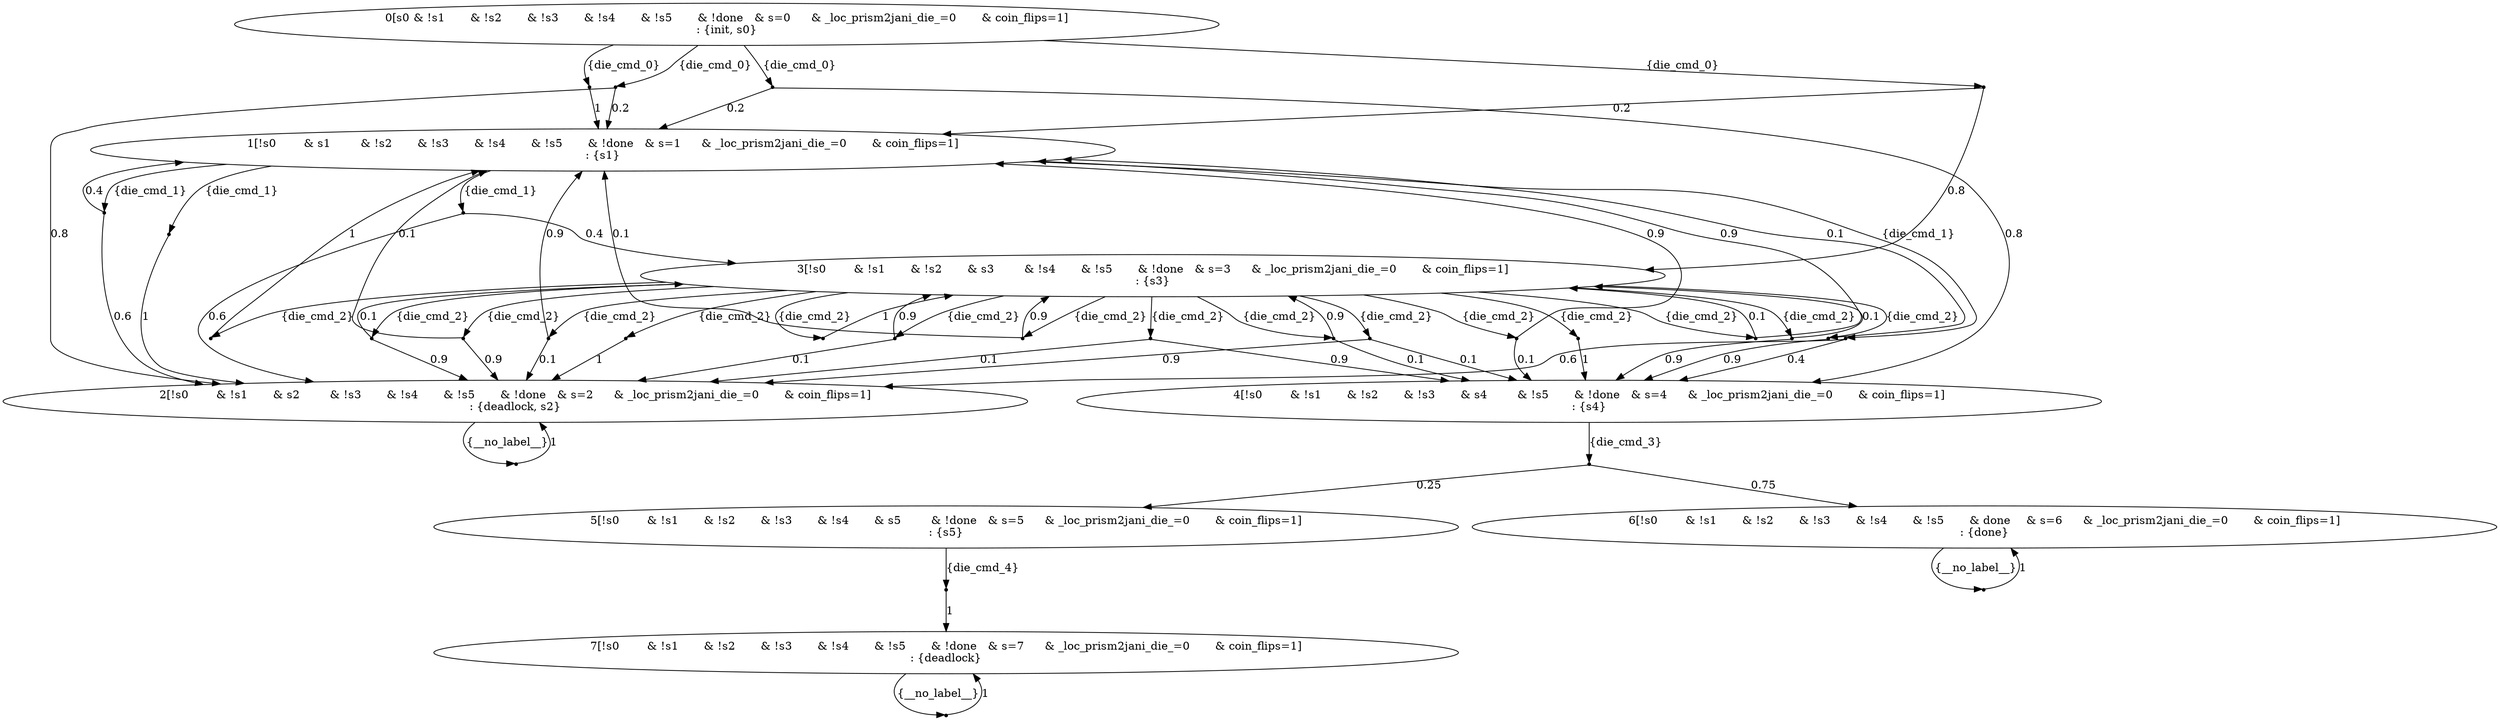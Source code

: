 digraph model {
	0 [ label = "0[s0	& !s1	& !s2	& !s3	& !s4	& !s5	& !done	& s=0	& _loc_prism2jani_die_=0	& coin_flips=1]
: {init, s0}" ];
	1 [ label = "1[!s0	& s1	& !s2	& !s3	& !s4	& !s5	& !done	& s=1	& _loc_prism2jani_die_=0	& coin_flips=1]
: {s1}" ];
	2 [ label = "2[!s0	& !s1	& s2	& !s3	& !s4	& !s5	& !done	& s=2	& _loc_prism2jani_die_=0	& coin_flips=1]
: {deadlock, s2}" ];
	3 [ label = "3[!s0	& !s1	& !s2	& s3	& !s4	& !s5	& !done	& s=3	& _loc_prism2jani_die_=0	& coin_flips=1]
: {s3}" ];
	4 [ label = "4[!s0	& !s1	& !s2	& !s3	& s4	& !s5	& !done	& s=4	& _loc_prism2jani_die_=0	& coin_flips=1]
: {s4}" ];
	5 [ label = "5[!s0	& !s1	& !s2	& !s3	& !s4	& s5	& !done	& s=5	& _loc_prism2jani_die_=0	& coin_flips=1]
: {s5}" ];
	6 [ label = "6[!s0	& !s1	& !s2	& !s3	& !s4	& !s5	& done	& s=6	& _loc_prism2jani_die_=0	& coin_flips=1]
: {done}" ];
	7 [ label = "7[!s0	& !s1	& !s2	& !s3	& !s4	& !s5	& !done	& s=7	& _loc_prism2jani_die_=0	& coin_flips=1]
: {deadlock}" ];
	"0c0" [shape = "point"];
	0 -> "0c0" [ label = "{die_cmd_0}"]
;
	"0c0" -> 1 [ label= "1" ];
	"0c1" [shape = "point"];
	0 -> "0c1" [ label = "{die_cmd_0}"]
;
	"0c1" -> 1 [ label= "0.2" ];
	"0c1" -> 2 [ label= "0.8" ];
	"0c2" [shape = "point"];
	0 -> "0c2" [ label = "{die_cmd_0}"]
;
	"0c2" -> 1 [ label= "0.2" ];
	"0c2" -> 3 [ label= "0.8" ];
	"0c3" [shape = "point"];
	0 -> "0c3" [ label = "{die_cmd_0}"]
;
	"0c3" -> 1 [ label= "0.2" ];
	"0c3" -> 4 [ label= "0.8" ];
	"1c0" [shape = "point"];
	1 -> "1c0" [ label = "{die_cmd_1}"]
;
	"1c0" -> 1 [ label= "0.4" ];
	"1c0" -> 2 [ label= "0.6" ];
	"1c1" [shape = "point"];
	1 -> "1c1" [ label = "{die_cmd_1}"]
;
	"1c1" -> 2 [ label= "1" ];
	"1c2" [shape = "point"];
	1 -> "1c2" [ label = "{die_cmd_1}"]
;
	"1c2" -> 2 [ label= "0.6" ];
	"1c2" -> 3 [ label= "0.4" ];
	"1c3" [shape = "point"];
	1 -> "1c3" [ label = "{die_cmd_1}"]
;
	"1c3" -> 2 [ label= "0.6" ];
	"1c3" -> 4 [ label= "0.4" ];
	"2c0" [shape = "point"];
	2 -> "2c0" [ label = "{__no_label__}"]
;
	"2c0" -> 2 [ label= "1" ];
	"3c0" [shape = "point"];
	3 -> "3c0" [ label = "{die_cmd_2}"]
;
	"3c0" -> 1 [ label= "1" ];
	"3c1" [shape = "point"];
	3 -> "3c1" [ label = "{die_cmd_2}"]
;
	"3c1" -> 1 [ label= "0.1" ];
	"3c1" -> 2 [ label= "0.9" ];
	"3c2" [shape = "point"];
	3 -> "3c2" [ label = "{die_cmd_2}"]
;
	"3c2" -> 1 [ label= "0.1" ];
	"3c2" -> 3 [ label= "0.9" ];
	"3c3" [shape = "point"];
	3 -> "3c3" [ label = "{die_cmd_2}"]
;
	"3c3" -> 1 [ label= "0.1" ];
	"3c3" -> 4 [ label= "0.9" ];
	"3c4" [shape = "point"];
	3 -> "3c4" [ label = "{die_cmd_2}"]
;
	"3c4" -> 1 [ label= "0.9" ];
	"3c4" -> 2 [ label= "0.1" ];
	"3c5" [shape = "point"];
	3 -> "3c5" [ label = "{die_cmd_2}"]
;
	"3c5" -> 2 [ label= "1" ];
	"3c6" [shape = "point"];
	3 -> "3c6" [ label = "{die_cmd_2}"]
;
	"3c6" -> 2 [ label= "0.1" ];
	"3c6" -> 3 [ label= "0.9" ];
	"3c7" [shape = "point"];
	3 -> "3c7" [ label = "{die_cmd_2}"]
;
	"3c7" -> 2 [ label= "0.1" ];
	"3c7" -> 4 [ label= "0.9" ];
	"3c8" [shape = "point"];
	3 -> "3c8" [ label = "{die_cmd_2}"]
;
	"3c8" -> 1 [ label= "0.9" ];
	"3c8" -> 3 [ label= "0.1" ];
	"3c9" [shape = "point"];
	3 -> "3c9" [ label = "{die_cmd_2}"]
;
	"3c9" -> 2 [ label= "0.9" ];
	"3c9" -> 3 [ label= "0.1" ];
	"3c10" [shape = "point"];
	3 -> "3c10" [ label = "{die_cmd_2}"]
;
	"3c10" -> 3 [ label= "1" ];
	"3c11" [shape = "point"];
	3 -> "3c11" [ label = "{die_cmd_2}"]
;
	"3c11" -> 3 [ label= "0.1" ];
	"3c11" -> 4 [ label= "0.9" ];
	"3c12" [shape = "point"];
	3 -> "3c12" [ label = "{die_cmd_2}"]
;
	"3c12" -> 1 [ label= "0.9" ];
	"3c12" -> 4 [ label= "0.1" ];
	"3c13" [shape = "point"];
	3 -> "3c13" [ label = "{die_cmd_2}"]
;
	"3c13" -> 2 [ label= "0.9" ];
	"3c13" -> 4 [ label= "0.1" ];
	"3c14" [shape = "point"];
	3 -> "3c14" [ label = "{die_cmd_2}"]
;
	"3c14" -> 3 [ label= "0.9" ];
	"3c14" -> 4 [ label= "0.1" ];
	"3c15" [shape = "point"];
	3 -> "3c15" [ label = "{die_cmd_2}"]
;
	"3c15" -> 4 [ label= "1" ];
	"4c0" [shape = "point"];
	4 -> "4c0" [ label = "{die_cmd_3}"]
;
	"4c0" -> 5 [ label= "0.25" ];
	"4c0" -> 6 [ label= "0.75" ];
	"5c0" [shape = "point"];
	5 -> "5c0" [ label = "{die_cmd_4}"]
;
	"5c0" -> 7 [ label= "1" ];
	"6c0" [shape = "point"];
	6 -> "6c0" [ label = "{__no_label__}"]
;
	"6c0" -> 6 [ label= "1" ];
	"7c0" [shape = "point"];
	7 -> "7c0" [ label = "{__no_label__}"]
;
	"7c0" -> 7 [ label= "1" ];
}
